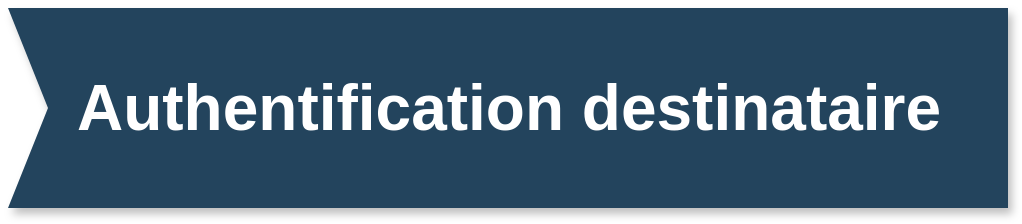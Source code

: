 <mxfile version="16.5.1" type="device"><diagram id="JPtys0ONQ-F5tuCNHgJh" name="Page-1"><mxGraphModel dx="2249" dy="870" grid="1" gridSize="10" guides="1" tooltips="1" connect="1" arrows="1" fold="1" page="1" pageScale="1" pageWidth="827" pageHeight="1169" math="0" shadow="0"><root><mxCell id="0"/><mxCell id="1" parent="0"/><mxCell id="1CuGwh4JXTjSiqHpXUC9-5" value="&lt;font style=&quot;font-size: 32px&quot; color=&quot;#ffffff&quot;&gt;&lt;b&gt;Authentification destinataire&lt;/b&gt;&lt;/font&gt;" style="html=1;shape=mxgraph.infographic.ribbonSimple;notch1=20;notch2=0;fillColor=#23445D;strokeColor=none;shadow=1;" parent="1" vertex="1"><mxGeometry x="-280" y="600" width="500" height="100" as="geometry"/></mxCell></root></mxGraphModel></diagram></mxfile>